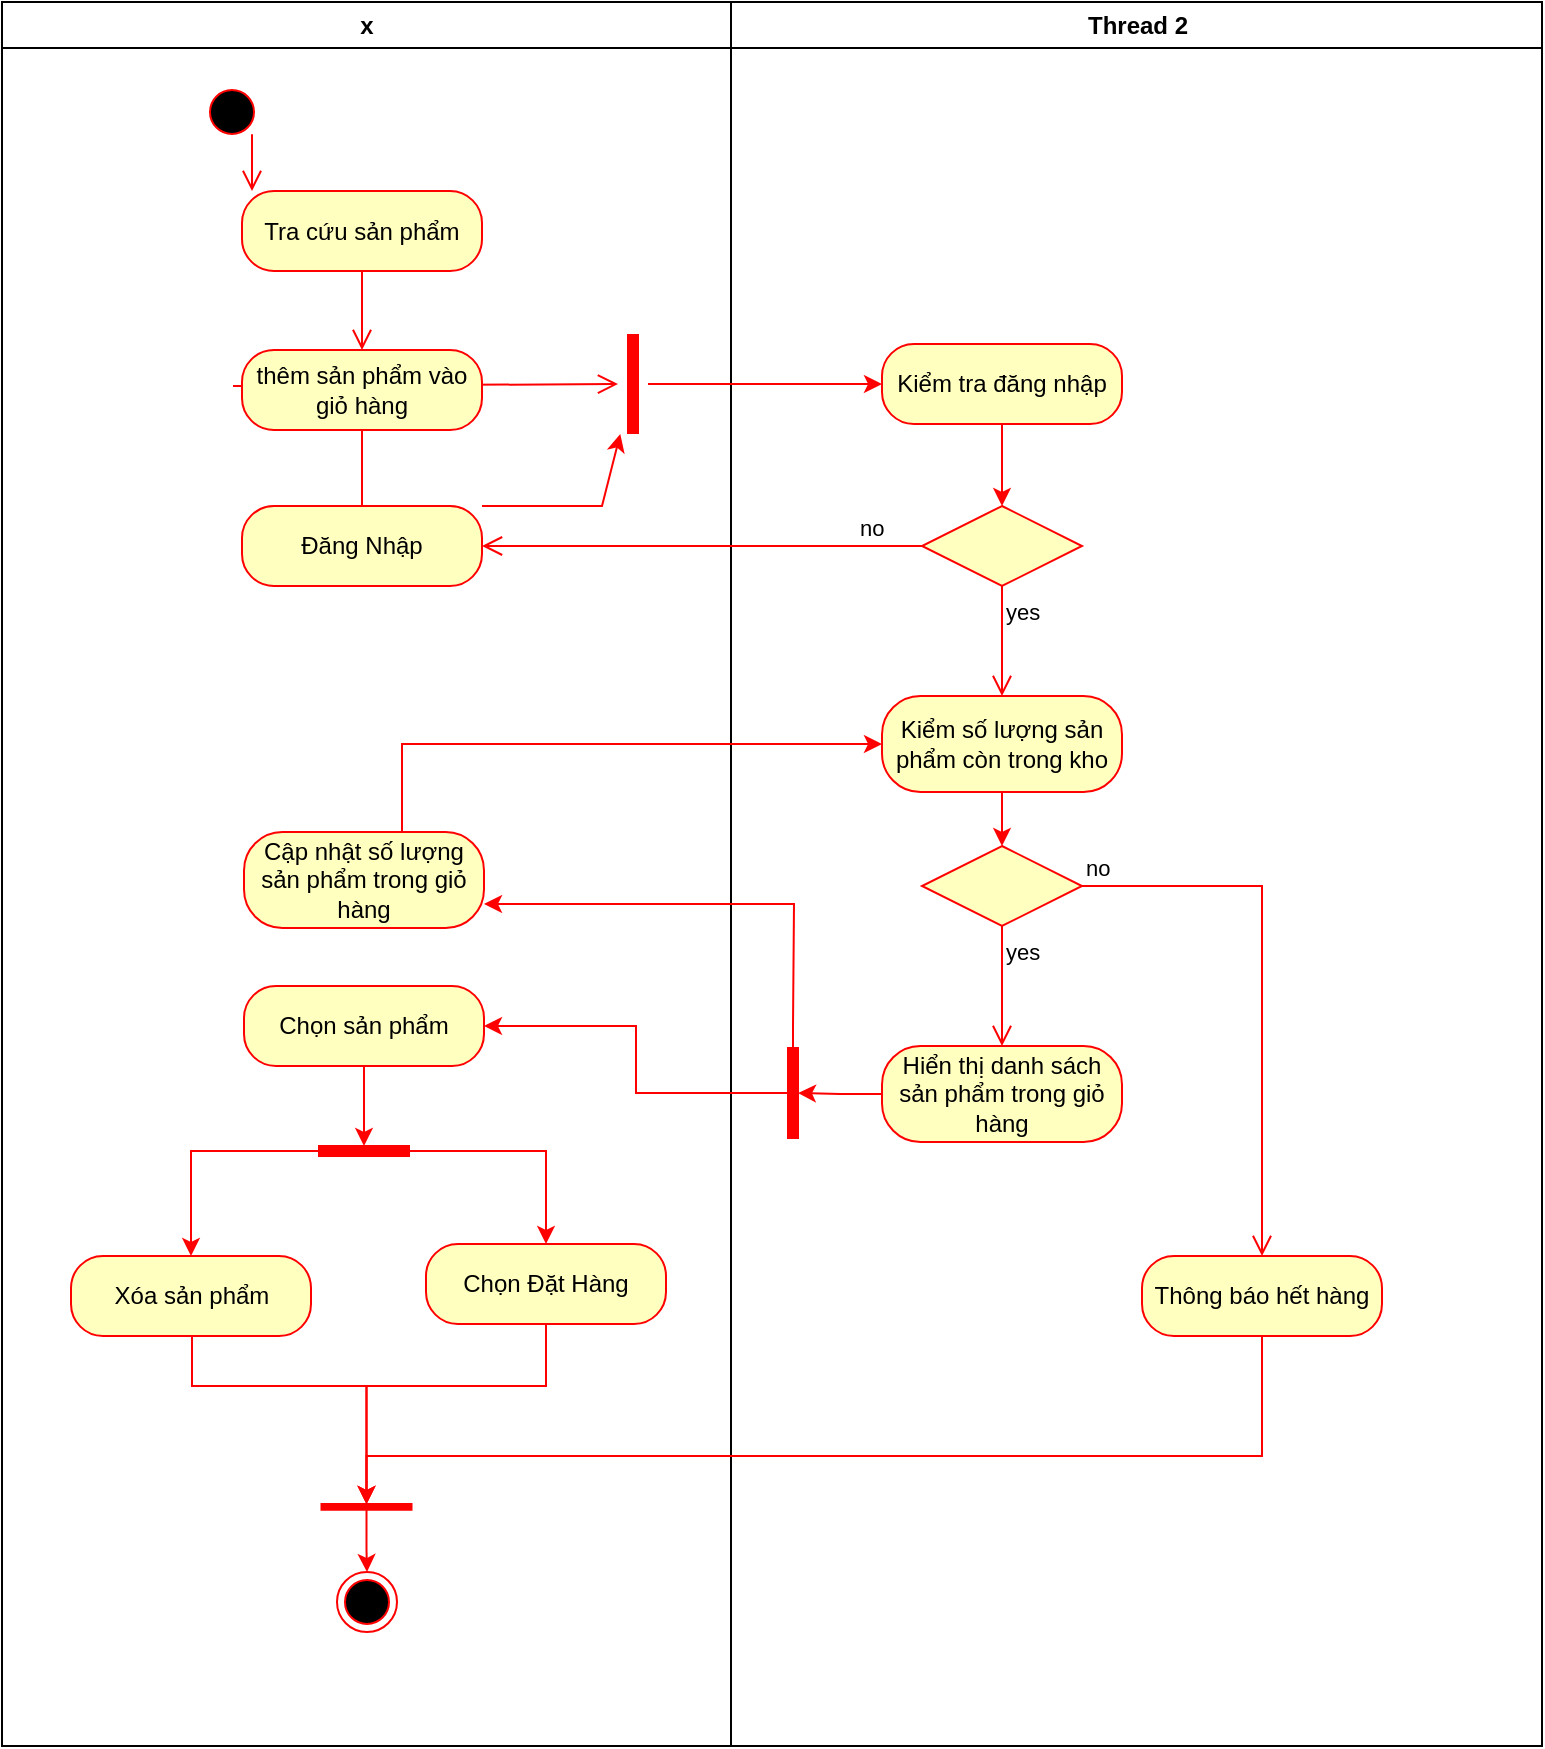 <mxfile version="26.0.4">
  <diagram name="Page-1" id="e7e014a7-5840-1c2e-5031-d8a46d1fe8dd">
    <mxGraphModel dx="1235" dy="731" grid="1" gridSize="10" guides="1" tooltips="1" connect="1" arrows="1" fold="1" page="1" pageScale="1" pageWidth="1169" pageHeight="826" background="none" math="0" shadow="0">
      <root>
        <mxCell id="0" />
        <mxCell id="1" parent="0" />
        <mxCell id="2" value="x" style="swimlane;whiteSpace=wrap;strokeColor=#000000;" parent="1" vertex="1">
          <mxGeometry x="80" y="128" width="364.5" height="872" as="geometry" />
        </mxCell>
        <mxCell id="5" value="" style="ellipse;shape=startState;fillColor=#000000;strokeColor=#ff0000;" parent="2" vertex="1">
          <mxGeometry x="100" y="40" width="30" height="30" as="geometry" />
        </mxCell>
        <mxCell id="6" value="" style="edgeStyle=elbowEdgeStyle;elbow=horizontal;verticalAlign=bottom;endArrow=open;endSize=8;strokeColor=#FF0000;endFill=1;rounded=0" parent="2" source="5" target="PJzUw3U8_xEc8QB7f1Os-41" edge="1">
          <mxGeometry x="100" y="40" as="geometry">
            <mxPoint x="115.5" y="122" as="targetPoint" />
          </mxGeometry>
        </mxCell>
        <mxCell id="PJzUw3U8_xEc8QB7f1Os-41" value="Tra cứu sản phẩm" style="rounded=1;whiteSpace=wrap;html=1;arcSize=40;fontColor=#000000;fillColor=#ffffc0;strokeColor=#ff0000;" parent="2" vertex="1">
          <mxGeometry x="120" y="94.5" width="120" height="40" as="geometry" />
        </mxCell>
        <mxCell id="PJzUw3U8_xEc8QB7f1Os-65" value="" style="edgeStyle=orthogonalEdgeStyle;rounded=0;orthogonalLoop=1;jettySize=auto;html=1;strokeColor=#FF0000;" parent="2" source="PJzUw3U8_xEc8QB7f1Os-48" target="25" edge="1">
          <mxGeometry relative="1" as="geometry">
            <Array as="points">
              <mxPoint x="300" y="252" />
            </Array>
          </mxGeometry>
        </mxCell>
        <mxCell id="PJzUw3U8_xEc8QB7f1Os-48" value="Đăng Nhập" style="rounded=1;whiteSpace=wrap;html=1;arcSize=40;fontColor=#000000;fillColor=#ffffc0;strokeColor=#ff0000;" parent="2" vertex="1">
          <mxGeometry x="120" y="252" width="120" height="40" as="geometry" />
        </mxCell>
        <mxCell id="25" value="" style="shape=line;strokeWidth=6;strokeColor=#ff0000;rotation=90" parent="2" vertex="1">
          <mxGeometry x="290.5" y="183.5" width="50" height="15" as="geometry" />
        </mxCell>
        <mxCell id="PJzUw3U8_xEc8QB7f1Os-42" value="" style="edgeStyle=orthogonalEdgeStyle;html=1;verticalAlign=bottom;endArrow=open;endSize=8;strokeColor=#ff0000;rounded=0;" parent="2" source="PJzUw3U8_xEc8QB7f1Os-41" target="PJzUw3U8_xEc8QB7f1Os-58" edge="1">
          <mxGeometry relative="1" as="geometry">
            <mxPoint x="225.5" y="142" as="targetPoint" />
            <Array as="points" />
          </mxGeometry>
        </mxCell>
        <mxCell id="PJzUw3U8_xEc8QB7f1Os-49" value="" style="edgeStyle=orthogonalEdgeStyle;html=1;verticalAlign=bottom;endArrow=open;endSize=8;strokeColor=#ff0000;rounded=0;" parent="2" source="PJzUw3U8_xEc8QB7f1Os-48" target="25" edge="1">
          <mxGeometry relative="1" as="geometry">
            <mxPoint x="115" y="312" as="targetPoint" />
            <Array as="points">
              <mxPoint x="115.5" y="192" />
              <mxPoint x="235.5" y="192" />
            </Array>
          </mxGeometry>
        </mxCell>
        <mxCell id="PJzUw3U8_xEc8QB7f1Os-56" value="Cập nhật số lượng sản phẩm trong giỏ hàng" style="rounded=1;whiteSpace=wrap;html=1;arcSize=40;fontColor=#000000;fillColor=#ffffc0;strokeColor=#ff0000;" parent="2" vertex="1">
          <mxGeometry x="121" y="415" width="120" height="48" as="geometry" />
        </mxCell>
        <mxCell id="PJzUw3U8_xEc8QB7f1Os-58" value="thêm sản phẩm vào giỏ hàng" style="rounded=1;whiteSpace=wrap;html=1;arcSize=40;fontColor=#000000;fillColor=#ffffc0;strokeColor=#ff0000;" parent="2" vertex="1">
          <mxGeometry x="120" y="174" width="120" height="40" as="geometry" />
        </mxCell>
        <mxCell id="PJzUw3U8_xEc8QB7f1Os-82" value="" style="ellipse;html=1;shape=endState;fillColor=#000000;strokeColor=#ff0000;" parent="2" vertex="1">
          <mxGeometry x="167.5" y="785" width="30" height="30" as="geometry" />
        </mxCell>
        <mxCell id="PJzUw3U8_xEc8QB7f1Os-100" value="" style="edgeStyle=orthogonalEdgeStyle;rounded=0;orthogonalLoop=1;jettySize=auto;html=1;strokeColor=#FF0000;" parent="2" source="PJzUw3U8_xEc8QB7f1Os-94" target="PJzUw3U8_xEc8QB7f1Os-98" edge="1">
          <mxGeometry relative="1" as="geometry" />
        </mxCell>
        <mxCell id="PJzUw3U8_xEc8QB7f1Os-94" value="Chọn sản phẩm" style="rounded=1;whiteSpace=wrap;html=1;arcSize=40;fontColor=#000000;fillColor=#ffffc0;strokeColor=#ff0000;" parent="2" vertex="1">
          <mxGeometry x="121" y="492" width="120" height="40" as="geometry" />
        </mxCell>
        <mxCell id="PJzUw3U8_xEc8QB7f1Os-102" value="" style="edgeStyle=orthogonalEdgeStyle;rounded=0;orthogonalLoop=1;jettySize=auto;html=1;strokeColor=light-dark(#ff0000, #ededed);" parent="2" source="PJzUw3U8_xEc8QB7f1Os-98" target="PJzUw3U8_xEc8QB7f1Os-103" edge="1">
          <mxGeometry relative="1" as="geometry">
            <mxPoint x="115.0" y="632" as="targetPoint" />
          </mxGeometry>
        </mxCell>
        <mxCell id="PJzUw3U8_xEc8QB7f1Os-107" value="" style="edgeStyle=orthogonalEdgeStyle;rounded=0;orthogonalLoop=1;jettySize=auto;html=1;strokeColor=#FF0000;" parent="2" source="PJzUw3U8_xEc8QB7f1Os-98" target="PJzUw3U8_xEc8QB7f1Os-105" edge="1">
          <mxGeometry relative="1" as="geometry" />
        </mxCell>
        <mxCell id="PJzUw3U8_xEc8QB7f1Os-98" value="" style="whiteSpace=wrap;strokeColor=#FF0000;fillColor=#FF0000;rotation=90;" parent="2" vertex="1">
          <mxGeometry x="178.5" y="552" width="5" height="45" as="geometry" />
        </mxCell>
        <mxCell id="PJzUw3U8_xEc8QB7f1Os-103" value="Xóa sản phẩm" style="rounded=1;whiteSpace=wrap;html=1;arcSize=40;fontColor=#000000;fillColor=#ffffc0;strokeColor=#ff0000;" parent="2" vertex="1">
          <mxGeometry x="34.5" y="627" width="120" height="40" as="geometry" />
        </mxCell>
        <mxCell id="PJzUw3U8_xEc8QB7f1Os-105" value="Chọn Đặt Hàng" style="rounded=1;whiteSpace=wrap;html=1;arcSize=40;fontColor=#000000;fillColor=#ffffc0;strokeColor=#ff0000;" parent="2" vertex="1">
          <mxGeometry x="212" y="621" width="120" height="40" as="geometry" />
        </mxCell>
        <mxCell id="PJzUw3U8_xEc8QB7f1Os-109" value="" style="edgeStyle=orthogonalEdgeStyle;rounded=0;orthogonalLoop=1;jettySize=auto;html=1;endArrow=none;endFill=0;startArrow=classic;startFill=1;strokeColor=#FF0000;" parent="2" source="PJzUw3U8_xEc8QB7f1Os-108" target="PJzUw3U8_xEc8QB7f1Os-105" edge="1">
          <mxGeometry relative="1" as="geometry">
            <Array as="points">
              <mxPoint x="182" y="692" />
              <mxPoint x="272" y="692" />
            </Array>
          </mxGeometry>
        </mxCell>
        <mxCell id="PJzUw3U8_xEc8QB7f1Os-113" value="" style="edgeStyle=orthogonalEdgeStyle;rounded=0;orthogonalLoop=1;jettySize=auto;html=1;startArrow=classic;startFill=1;endArrow=none;endFill=0;strokeColor=#FF0000;" parent="2" source="PJzUw3U8_xEc8QB7f1Os-108" target="PJzUw3U8_xEc8QB7f1Os-103" edge="1">
          <mxGeometry relative="1" as="geometry">
            <mxPoint x="119.75" y="714.5" as="targetPoint" />
            <Array as="points">
              <mxPoint x="95" y="692" />
            </Array>
          </mxGeometry>
        </mxCell>
        <mxCell id="PJzUw3U8_xEc8QB7f1Os-119" value="" style="edgeStyle=orthogonalEdgeStyle;rounded=0;orthogonalLoop=1;jettySize=auto;html=1;strokeColor=light-dark(#ff0000, #ededed);" parent="2" source="PJzUw3U8_xEc8QB7f1Os-108" target="PJzUw3U8_xEc8QB7f1Os-82" edge="1">
          <mxGeometry relative="1" as="geometry">
            <mxPoint x="182.255" y="876.005" as="targetPoint" />
          </mxGeometry>
        </mxCell>
        <mxCell id="PJzUw3U8_xEc8QB7f1Os-108" value="" style="whiteSpace=wrap;strokeColor=#FF0000;fillColor=#FF0000;rotation=90;" parent="2" vertex="1">
          <mxGeometry x="180.82" y="729.94" width="2.87" height="45" as="geometry" />
        </mxCell>
        <mxCell id="3" value="Thread 2" style="swimlane;whiteSpace=wrap" parent="1" vertex="1">
          <mxGeometry x="444.5" y="128" width="405.5" height="872" as="geometry" />
        </mxCell>
        <mxCell id="34" value="" style="whiteSpace=wrap;strokeColor=#FF0000;fillColor=#FF0000" parent="3" vertex="1">
          <mxGeometry x="28.5" y="523" width="5" height="45" as="geometry" />
        </mxCell>
        <mxCell id="PJzUw3U8_xEc8QB7f1Os-64" value="" style="edgeStyle=orthogonalEdgeStyle;rounded=0;orthogonalLoop=1;jettySize=auto;html=1;strokeColor=#FF0000;" parent="3" source="PJzUw3U8_xEc8QB7f1Os-43" target="PJzUw3U8_xEc8QB7f1Os-70" edge="1">
          <mxGeometry relative="1" as="geometry">
            <mxPoint x="135.5" y="244" as="targetPoint" />
          </mxGeometry>
        </mxCell>
        <mxCell id="PJzUw3U8_xEc8QB7f1Os-43" value="Kiểm tra đăng nhập" style="rounded=1;whiteSpace=wrap;html=1;arcSize=40;fontColor=#000000;fillColor=#ffffc0;strokeColor=#ff0000;" parent="3" vertex="1">
          <mxGeometry x="75.5" y="171" width="120" height="40" as="geometry" />
        </mxCell>
        <mxCell id="PJzUw3U8_xEc8QB7f1Os-54" value="Kiểm số lượng sản phẩm còn trong kho" style="rounded=1;whiteSpace=wrap;html=1;arcSize=40;fontColor=#000000;fillColor=#ffffc0;strokeColor=#ff0000;" parent="3" vertex="1">
          <mxGeometry x="75.5" y="347" width="120" height="48" as="geometry" />
        </mxCell>
        <mxCell id="PJzUw3U8_xEc8QB7f1Os-70" value="" style="rhombus;whiteSpace=wrap;html=1;fontColor=#000000;fillColor=#ffffc0;strokeColor=#ff0000;" parent="3" vertex="1">
          <mxGeometry x="95.5" y="252" width="80" height="40" as="geometry" />
        </mxCell>
        <mxCell id="PJzUw3U8_xEc8QB7f1Os-72" value="yes" style="edgeStyle=orthogonalEdgeStyle;html=1;align=left;verticalAlign=top;endArrow=open;endSize=8;strokeColor=#ff0000;rounded=0;" parent="3" source="PJzUw3U8_xEc8QB7f1Os-70" target="PJzUw3U8_xEc8QB7f1Os-54" edge="1">
          <mxGeometry x="-1" relative="1" as="geometry">
            <mxPoint x="135.5" y="352" as="targetPoint" />
          </mxGeometry>
        </mxCell>
        <mxCell id="PJzUw3U8_xEc8QB7f1Os-76" value="" style="rhombus;whiteSpace=wrap;html=1;fontColor=#000000;fillColor=#ffffc0;strokeColor=#ff0000;" parent="3" vertex="1">
          <mxGeometry x="95.5" y="422" width="80" height="40" as="geometry" />
        </mxCell>
        <mxCell id="PJzUw3U8_xEc8QB7f1Os-77" value="no" style="edgeStyle=orthogonalEdgeStyle;html=1;align=left;verticalAlign=bottom;endArrow=open;endSize=8;strokeColor=#ff0000;rounded=0;" parent="3" source="PJzUw3U8_xEc8QB7f1Os-76" target="PJzUw3U8_xEc8QB7f1Os-80" edge="1">
          <mxGeometry x="-1" relative="1" as="geometry">
            <mxPoint x="255.5" y="442" as="targetPoint" />
          </mxGeometry>
        </mxCell>
        <mxCell id="PJzUw3U8_xEc8QB7f1Os-78" value="yes" style="edgeStyle=orthogonalEdgeStyle;html=1;align=left;verticalAlign=top;endArrow=open;endSize=8;strokeColor=#ff0000;rounded=0;" parent="3" source="PJzUw3U8_xEc8QB7f1Os-76" target="PJzUw3U8_xEc8QB7f1Os-74" edge="1">
          <mxGeometry x="-1" relative="1" as="geometry">
            <mxPoint x="135.5" y="522" as="targetPoint" />
          </mxGeometry>
        </mxCell>
        <mxCell id="PJzUw3U8_xEc8QB7f1Os-63" value="" style="edgeStyle=orthogonalEdgeStyle;rounded=0;orthogonalLoop=1;jettySize=auto;html=1;strokeColor=#FF0000;" parent="3" source="PJzUw3U8_xEc8QB7f1Os-54" target="PJzUw3U8_xEc8QB7f1Os-76" edge="1">
          <mxGeometry relative="1" as="geometry">
            <mxPoint x="75.5" y="460" as="sourcePoint" />
          </mxGeometry>
        </mxCell>
        <mxCell id="PJzUw3U8_xEc8QB7f1Os-80" value="Thông báo hết hàng" style="rounded=1;whiteSpace=wrap;html=1;arcSize=40;fontColor=#000000;fillColor=#ffffc0;strokeColor=#ff0000;" parent="3" vertex="1">
          <mxGeometry x="205.5" y="627" width="120" height="40" as="geometry" />
        </mxCell>
        <mxCell id="PJzUw3U8_xEc8QB7f1Os-88" value="" style="edgeStyle=orthogonalEdgeStyle;rounded=0;orthogonalLoop=1;jettySize=auto;html=1;strokeColor=#FF0000;" parent="3" source="PJzUw3U8_xEc8QB7f1Os-74" target="34" edge="1">
          <mxGeometry relative="1" as="geometry" />
        </mxCell>
        <mxCell id="PJzUw3U8_xEc8QB7f1Os-74" value="Hiển thị danh sách sản phẩm trong giỏ hàng" style="rounded=1;whiteSpace=wrap;html=1;arcSize=40;fontColor=#000000;fillColor=#ffffc0;strokeColor=#ff0000;" parent="3" vertex="1">
          <mxGeometry x="75.5" y="522" width="120" height="48" as="geometry" />
        </mxCell>
        <mxCell id="PJzUw3U8_xEc8QB7f1Os-53" style="edgeStyle=orthogonalEdgeStyle;rounded=0;orthogonalLoop=1;jettySize=auto;html=1;strokeColor=#FF0000;" parent="1" source="25" target="PJzUw3U8_xEc8QB7f1Os-43" edge="1">
          <mxGeometry relative="1" as="geometry" />
        </mxCell>
        <mxCell id="PJzUw3U8_xEc8QB7f1Os-71" value="no" style="edgeStyle=orthogonalEdgeStyle;html=1;align=left;verticalAlign=bottom;endArrow=open;endSize=8;strokeColor=#ff0000;rounded=0;" parent="1" source="PJzUw3U8_xEc8QB7f1Os-70" target="PJzUw3U8_xEc8QB7f1Os-48" edge="1">
          <mxGeometry x="-0.701" relative="1" as="geometry">
            <mxPoint x="720" y="400" as="targetPoint" />
            <mxPoint as="offset" />
          </mxGeometry>
        </mxCell>
        <mxCell id="PJzUw3U8_xEc8QB7f1Os-84" value="" style="edgeStyle=orthogonalEdgeStyle;rounded=0;orthogonalLoop=1;jettySize=auto;html=1;strokeColor=#FF0000;" parent="1" source="PJzUw3U8_xEc8QB7f1Os-56" target="PJzUw3U8_xEc8QB7f1Os-54" edge="1">
          <mxGeometry relative="1" as="geometry">
            <mxPoint x="280" y="700" as="targetPoint" />
            <Array as="points">
              <mxPoint x="280" y="499" />
            </Array>
          </mxGeometry>
        </mxCell>
        <mxCell id="PJzUw3U8_xEc8QB7f1Os-91" value="" style="edgeStyle=orthogonalEdgeStyle;rounded=0;orthogonalLoop=1;jettySize=auto;html=1;entryX=1;entryY=0.75;entryDx=0;entryDy=0;strokeColor=#FF0000;" parent="1" source="34" target="PJzUw3U8_xEc8QB7f1Os-56" edge="1">
          <mxGeometry relative="1" as="geometry">
            <mxPoint x="393" y="673.5" as="targetPoint" />
            <Array as="points">
              <mxPoint x="476" y="640" />
              <mxPoint x="476" y="579" />
            </Array>
          </mxGeometry>
        </mxCell>
        <mxCell id="PJzUw3U8_xEc8QB7f1Os-93" value="" style="edgeStyle=orthogonalEdgeStyle;rounded=0;orthogonalLoop=1;jettySize=auto;html=1;strokeColor=#FF0000;" parent="1" source="34" target="PJzUw3U8_xEc8QB7f1Os-94" edge="1">
          <mxGeometry relative="1" as="geometry">
            <mxPoint x="393" y="673.5" as="targetPoint" />
          </mxGeometry>
        </mxCell>
        <mxCell id="PJzUw3U8_xEc8QB7f1Os-115" value="" style="edgeStyle=orthogonalEdgeStyle;rounded=0;orthogonalLoop=1;jettySize=auto;html=1;strokeColor=#FF0000;" parent="1" source="PJzUw3U8_xEc8QB7f1Os-80" target="PJzUw3U8_xEc8QB7f1Os-108" edge="1">
          <mxGeometry relative="1" as="geometry">
            <mxPoint x="710" y="890" as="targetPoint" />
            <Array as="points">
              <mxPoint x="710" y="855" />
            </Array>
          </mxGeometry>
        </mxCell>
      </root>
    </mxGraphModel>
  </diagram>
</mxfile>
